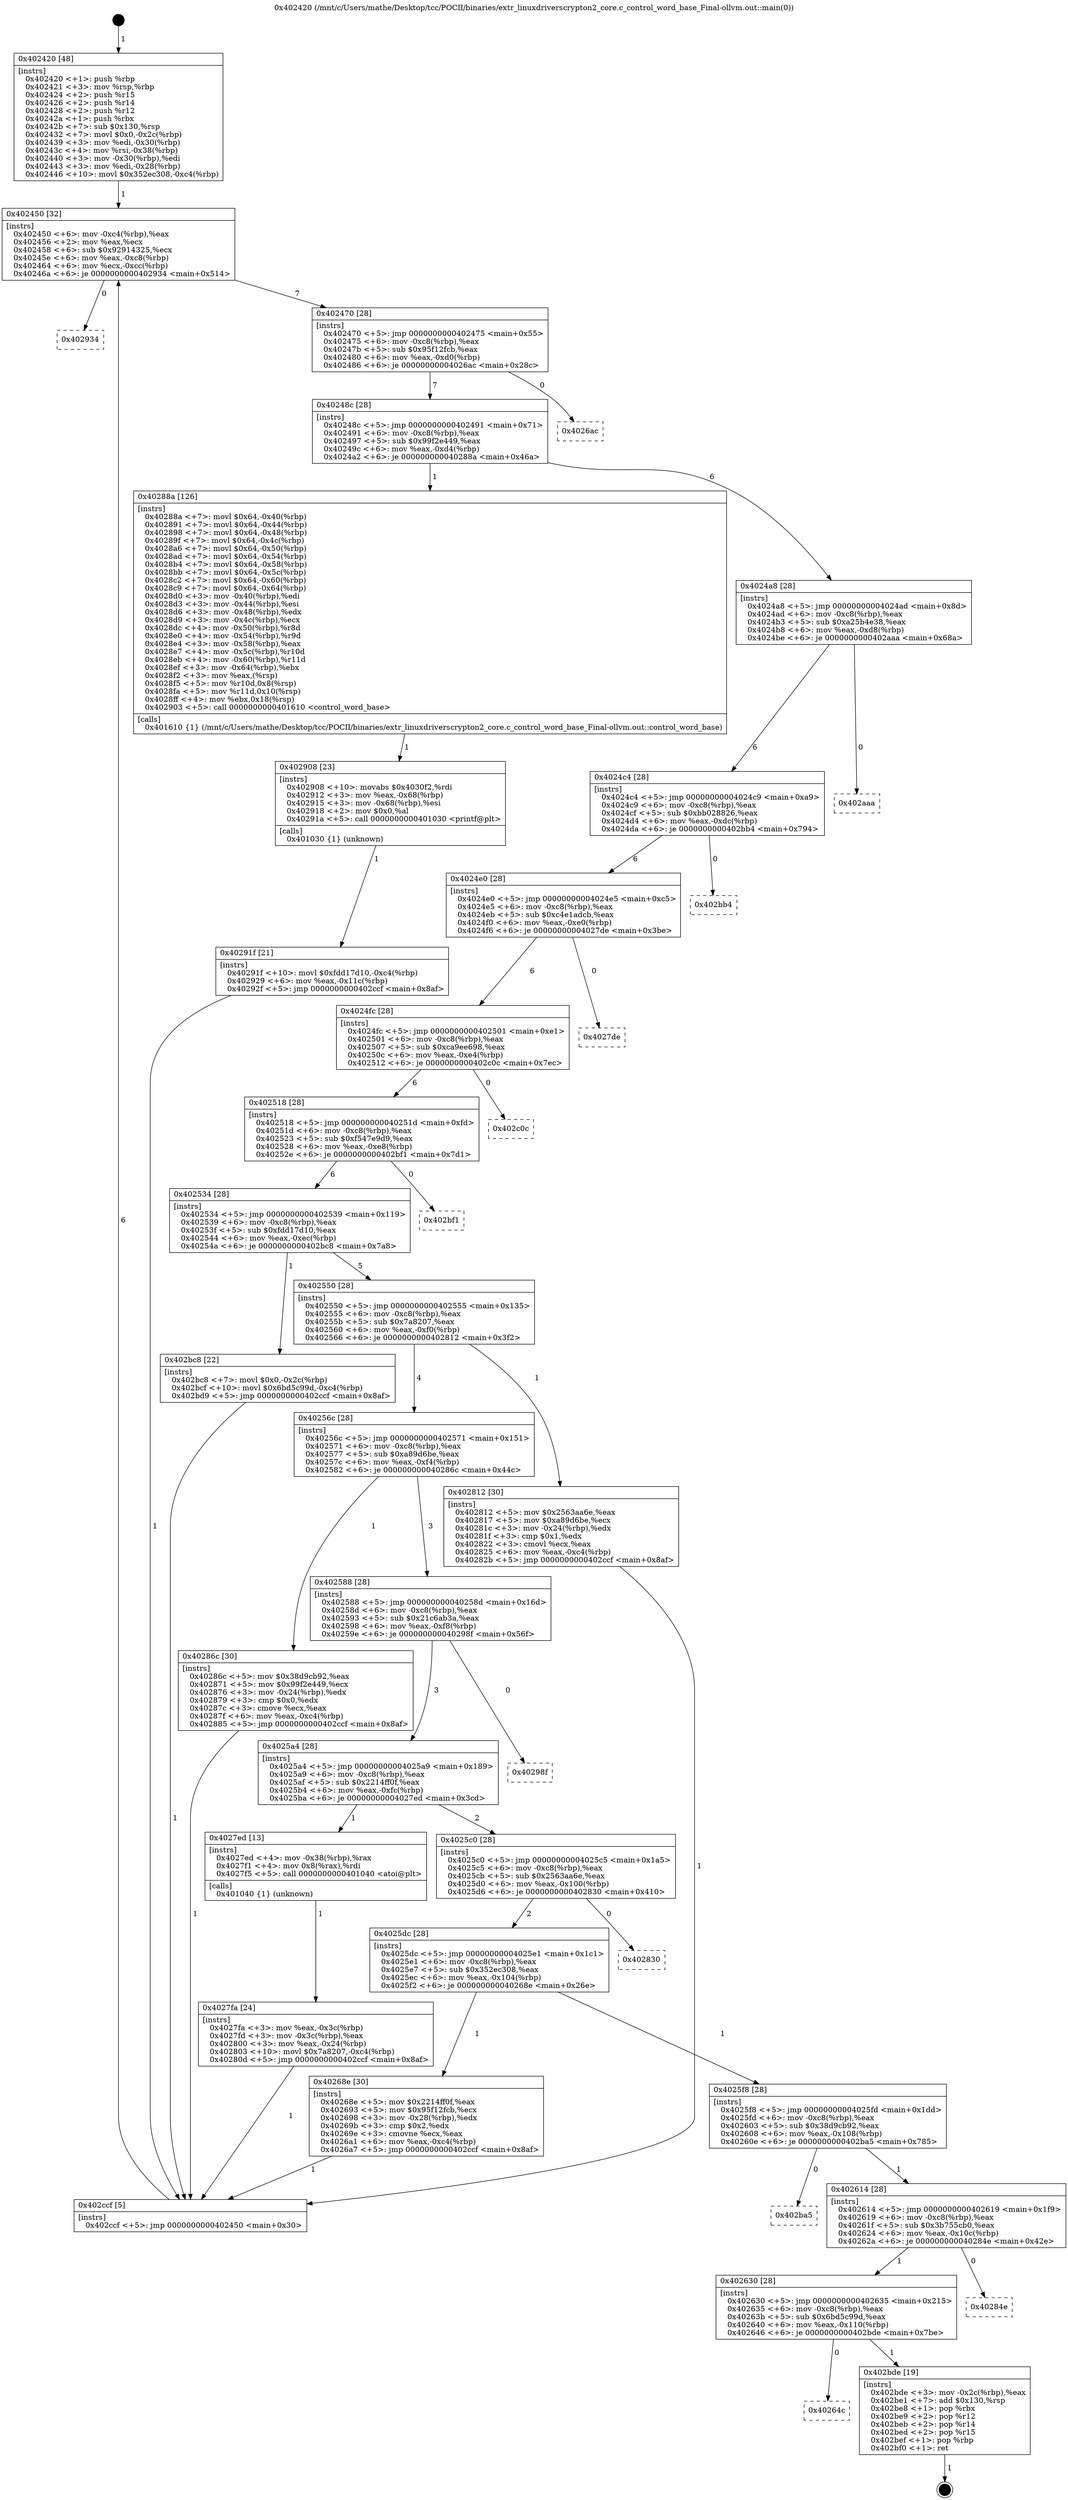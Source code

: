 digraph "0x402420" {
  label = "0x402420 (/mnt/c/Users/mathe/Desktop/tcc/POCII/binaries/extr_linuxdriverscrypton2_core.c_control_word_base_Final-ollvm.out::main(0))"
  labelloc = "t"
  node[shape=record]

  Entry [label="",width=0.3,height=0.3,shape=circle,fillcolor=black,style=filled]
  "0x402450" [label="{
     0x402450 [32]\l
     | [instrs]\l
     &nbsp;&nbsp;0x402450 \<+6\>: mov -0xc4(%rbp),%eax\l
     &nbsp;&nbsp;0x402456 \<+2\>: mov %eax,%ecx\l
     &nbsp;&nbsp;0x402458 \<+6\>: sub $0x92914325,%ecx\l
     &nbsp;&nbsp;0x40245e \<+6\>: mov %eax,-0xc8(%rbp)\l
     &nbsp;&nbsp;0x402464 \<+6\>: mov %ecx,-0xcc(%rbp)\l
     &nbsp;&nbsp;0x40246a \<+6\>: je 0000000000402934 \<main+0x514\>\l
  }"]
  "0x402934" [label="{
     0x402934\l
  }", style=dashed]
  "0x402470" [label="{
     0x402470 [28]\l
     | [instrs]\l
     &nbsp;&nbsp;0x402470 \<+5\>: jmp 0000000000402475 \<main+0x55\>\l
     &nbsp;&nbsp;0x402475 \<+6\>: mov -0xc8(%rbp),%eax\l
     &nbsp;&nbsp;0x40247b \<+5\>: sub $0x95f12fcb,%eax\l
     &nbsp;&nbsp;0x402480 \<+6\>: mov %eax,-0xd0(%rbp)\l
     &nbsp;&nbsp;0x402486 \<+6\>: je 00000000004026ac \<main+0x28c\>\l
  }"]
  Exit [label="",width=0.3,height=0.3,shape=circle,fillcolor=black,style=filled,peripheries=2]
  "0x4026ac" [label="{
     0x4026ac\l
  }", style=dashed]
  "0x40248c" [label="{
     0x40248c [28]\l
     | [instrs]\l
     &nbsp;&nbsp;0x40248c \<+5\>: jmp 0000000000402491 \<main+0x71\>\l
     &nbsp;&nbsp;0x402491 \<+6\>: mov -0xc8(%rbp),%eax\l
     &nbsp;&nbsp;0x402497 \<+5\>: sub $0x99f2e449,%eax\l
     &nbsp;&nbsp;0x40249c \<+6\>: mov %eax,-0xd4(%rbp)\l
     &nbsp;&nbsp;0x4024a2 \<+6\>: je 000000000040288a \<main+0x46a\>\l
  }"]
  "0x40264c" [label="{
     0x40264c\l
  }", style=dashed]
  "0x40288a" [label="{
     0x40288a [126]\l
     | [instrs]\l
     &nbsp;&nbsp;0x40288a \<+7\>: movl $0x64,-0x40(%rbp)\l
     &nbsp;&nbsp;0x402891 \<+7\>: movl $0x64,-0x44(%rbp)\l
     &nbsp;&nbsp;0x402898 \<+7\>: movl $0x64,-0x48(%rbp)\l
     &nbsp;&nbsp;0x40289f \<+7\>: movl $0x64,-0x4c(%rbp)\l
     &nbsp;&nbsp;0x4028a6 \<+7\>: movl $0x64,-0x50(%rbp)\l
     &nbsp;&nbsp;0x4028ad \<+7\>: movl $0x64,-0x54(%rbp)\l
     &nbsp;&nbsp;0x4028b4 \<+7\>: movl $0x64,-0x58(%rbp)\l
     &nbsp;&nbsp;0x4028bb \<+7\>: movl $0x64,-0x5c(%rbp)\l
     &nbsp;&nbsp;0x4028c2 \<+7\>: movl $0x64,-0x60(%rbp)\l
     &nbsp;&nbsp;0x4028c9 \<+7\>: movl $0x64,-0x64(%rbp)\l
     &nbsp;&nbsp;0x4028d0 \<+3\>: mov -0x40(%rbp),%edi\l
     &nbsp;&nbsp;0x4028d3 \<+3\>: mov -0x44(%rbp),%esi\l
     &nbsp;&nbsp;0x4028d6 \<+3\>: mov -0x48(%rbp),%edx\l
     &nbsp;&nbsp;0x4028d9 \<+3\>: mov -0x4c(%rbp),%ecx\l
     &nbsp;&nbsp;0x4028dc \<+4\>: mov -0x50(%rbp),%r8d\l
     &nbsp;&nbsp;0x4028e0 \<+4\>: mov -0x54(%rbp),%r9d\l
     &nbsp;&nbsp;0x4028e4 \<+3\>: mov -0x58(%rbp),%eax\l
     &nbsp;&nbsp;0x4028e7 \<+4\>: mov -0x5c(%rbp),%r10d\l
     &nbsp;&nbsp;0x4028eb \<+4\>: mov -0x60(%rbp),%r11d\l
     &nbsp;&nbsp;0x4028ef \<+3\>: mov -0x64(%rbp),%ebx\l
     &nbsp;&nbsp;0x4028f2 \<+3\>: mov %eax,(%rsp)\l
     &nbsp;&nbsp;0x4028f5 \<+5\>: mov %r10d,0x8(%rsp)\l
     &nbsp;&nbsp;0x4028fa \<+5\>: mov %r11d,0x10(%rsp)\l
     &nbsp;&nbsp;0x4028ff \<+4\>: mov %ebx,0x18(%rsp)\l
     &nbsp;&nbsp;0x402903 \<+5\>: call 0000000000401610 \<control_word_base\>\l
     | [calls]\l
     &nbsp;&nbsp;0x401610 \{1\} (/mnt/c/Users/mathe/Desktop/tcc/POCII/binaries/extr_linuxdriverscrypton2_core.c_control_word_base_Final-ollvm.out::control_word_base)\l
  }"]
  "0x4024a8" [label="{
     0x4024a8 [28]\l
     | [instrs]\l
     &nbsp;&nbsp;0x4024a8 \<+5\>: jmp 00000000004024ad \<main+0x8d\>\l
     &nbsp;&nbsp;0x4024ad \<+6\>: mov -0xc8(%rbp),%eax\l
     &nbsp;&nbsp;0x4024b3 \<+5\>: sub $0xa25b4e38,%eax\l
     &nbsp;&nbsp;0x4024b8 \<+6\>: mov %eax,-0xd8(%rbp)\l
     &nbsp;&nbsp;0x4024be \<+6\>: je 0000000000402aaa \<main+0x68a\>\l
  }"]
  "0x402bde" [label="{
     0x402bde [19]\l
     | [instrs]\l
     &nbsp;&nbsp;0x402bde \<+3\>: mov -0x2c(%rbp),%eax\l
     &nbsp;&nbsp;0x402be1 \<+7\>: add $0x130,%rsp\l
     &nbsp;&nbsp;0x402be8 \<+1\>: pop %rbx\l
     &nbsp;&nbsp;0x402be9 \<+2\>: pop %r12\l
     &nbsp;&nbsp;0x402beb \<+2\>: pop %r14\l
     &nbsp;&nbsp;0x402bed \<+2\>: pop %r15\l
     &nbsp;&nbsp;0x402bef \<+1\>: pop %rbp\l
     &nbsp;&nbsp;0x402bf0 \<+1\>: ret\l
  }"]
  "0x402aaa" [label="{
     0x402aaa\l
  }", style=dashed]
  "0x4024c4" [label="{
     0x4024c4 [28]\l
     | [instrs]\l
     &nbsp;&nbsp;0x4024c4 \<+5\>: jmp 00000000004024c9 \<main+0xa9\>\l
     &nbsp;&nbsp;0x4024c9 \<+6\>: mov -0xc8(%rbp),%eax\l
     &nbsp;&nbsp;0x4024cf \<+5\>: sub $0xbb028826,%eax\l
     &nbsp;&nbsp;0x4024d4 \<+6\>: mov %eax,-0xdc(%rbp)\l
     &nbsp;&nbsp;0x4024da \<+6\>: je 0000000000402bb4 \<main+0x794\>\l
  }"]
  "0x402630" [label="{
     0x402630 [28]\l
     | [instrs]\l
     &nbsp;&nbsp;0x402630 \<+5\>: jmp 0000000000402635 \<main+0x215\>\l
     &nbsp;&nbsp;0x402635 \<+6\>: mov -0xc8(%rbp),%eax\l
     &nbsp;&nbsp;0x40263b \<+5\>: sub $0x6bd5c99d,%eax\l
     &nbsp;&nbsp;0x402640 \<+6\>: mov %eax,-0x110(%rbp)\l
     &nbsp;&nbsp;0x402646 \<+6\>: je 0000000000402bde \<main+0x7be\>\l
  }"]
  "0x402bb4" [label="{
     0x402bb4\l
  }", style=dashed]
  "0x4024e0" [label="{
     0x4024e0 [28]\l
     | [instrs]\l
     &nbsp;&nbsp;0x4024e0 \<+5\>: jmp 00000000004024e5 \<main+0xc5\>\l
     &nbsp;&nbsp;0x4024e5 \<+6\>: mov -0xc8(%rbp),%eax\l
     &nbsp;&nbsp;0x4024eb \<+5\>: sub $0xc4e1adcb,%eax\l
     &nbsp;&nbsp;0x4024f0 \<+6\>: mov %eax,-0xe0(%rbp)\l
     &nbsp;&nbsp;0x4024f6 \<+6\>: je 00000000004027de \<main+0x3be\>\l
  }"]
  "0x40284e" [label="{
     0x40284e\l
  }", style=dashed]
  "0x4027de" [label="{
     0x4027de\l
  }", style=dashed]
  "0x4024fc" [label="{
     0x4024fc [28]\l
     | [instrs]\l
     &nbsp;&nbsp;0x4024fc \<+5\>: jmp 0000000000402501 \<main+0xe1\>\l
     &nbsp;&nbsp;0x402501 \<+6\>: mov -0xc8(%rbp),%eax\l
     &nbsp;&nbsp;0x402507 \<+5\>: sub $0xca9ee698,%eax\l
     &nbsp;&nbsp;0x40250c \<+6\>: mov %eax,-0xe4(%rbp)\l
     &nbsp;&nbsp;0x402512 \<+6\>: je 0000000000402c0c \<main+0x7ec\>\l
  }"]
  "0x402614" [label="{
     0x402614 [28]\l
     | [instrs]\l
     &nbsp;&nbsp;0x402614 \<+5\>: jmp 0000000000402619 \<main+0x1f9\>\l
     &nbsp;&nbsp;0x402619 \<+6\>: mov -0xc8(%rbp),%eax\l
     &nbsp;&nbsp;0x40261f \<+5\>: sub $0x3b755cb0,%eax\l
     &nbsp;&nbsp;0x402624 \<+6\>: mov %eax,-0x10c(%rbp)\l
     &nbsp;&nbsp;0x40262a \<+6\>: je 000000000040284e \<main+0x42e\>\l
  }"]
  "0x402c0c" [label="{
     0x402c0c\l
  }", style=dashed]
  "0x402518" [label="{
     0x402518 [28]\l
     | [instrs]\l
     &nbsp;&nbsp;0x402518 \<+5\>: jmp 000000000040251d \<main+0xfd\>\l
     &nbsp;&nbsp;0x40251d \<+6\>: mov -0xc8(%rbp),%eax\l
     &nbsp;&nbsp;0x402523 \<+5\>: sub $0xf547e9d9,%eax\l
     &nbsp;&nbsp;0x402528 \<+6\>: mov %eax,-0xe8(%rbp)\l
     &nbsp;&nbsp;0x40252e \<+6\>: je 0000000000402bf1 \<main+0x7d1\>\l
  }"]
  "0x402ba5" [label="{
     0x402ba5\l
  }", style=dashed]
  "0x402bf1" [label="{
     0x402bf1\l
  }", style=dashed]
  "0x402534" [label="{
     0x402534 [28]\l
     | [instrs]\l
     &nbsp;&nbsp;0x402534 \<+5\>: jmp 0000000000402539 \<main+0x119\>\l
     &nbsp;&nbsp;0x402539 \<+6\>: mov -0xc8(%rbp),%eax\l
     &nbsp;&nbsp;0x40253f \<+5\>: sub $0xfdd17d10,%eax\l
     &nbsp;&nbsp;0x402544 \<+6\>: mov %eax,-0xec(%rbp)\l
     &nbsp;&nbsp;0x40254a \<+6\>: je 0000000000402bc8 \<main+0x7a8\>\l
  }"]
  "0x40291f" [label="{
     0x40291f [21]\l
     | [instrs]\l
     &nbsp;&nbsp;0x40291f \<+10\>: movl $0xfdd17d10,-0xc4(%rbp)\l
     &nbsp;&nbsp;0x402929 \<+6\>: mov %eax,-0x11c(%rbp)\l
     &nbsp;&nbsp;0x40292f \<+5\>: jmp 0000000000402ccf \<main+0x8af\>\l
  }"]
  "0x402bc8" [label="{
     0x402bc8 [22]\l
     | [instrs]\l
     &nbsp;&nbsp;0x402bc8 \<+7\>: movl $0x0,-0x2c(%rbp)\l
     &nbsp;&nbsp;0x402bcf \<+10\>: movl $0x6bd5c99d,-0xc4(%rbp)\l
     &nbsp;&nbsp;0x402bd9 \<+5\>: jmp 0000000000402ccf \<main+0x8af\>\l
  }"]
  "0x402550" [label="{
     0x402550 [28]\l
     | [instrs]\l
     &nbsp;&nbsp;0x402550 \<+5\>: jmp 0000000000402555 \<main+0x135\>\l
     &nbsp;&nbsp;0x402555 \<+6\>: mov -0xc8(%rbp),%eax\l
     &nbsp;&nbsp;0x40255b \<+5\>: sub $0x7a8207,%eax\l
     &nbsp;&nbsp;0x402560 \<+6\>: mov %eax,-0xf0(%rbp)\l
     &nbsp;&nbsp;0x402566 \<+6\>: je 0000000000402812 \<main+0x3f2\>\l
  }"]
  "0x402908" [label="{
     0x402908 [23]\l
     | [instrs]\l
     &nbsp;&nbsp;0x402908 \<+10\>: movabs $0x4030f2,%rdi\l
     &nbsp;&nbsp;0x402912 \<+3\>: mov %eax,-0x68(%rbp)\l
     &nbsp;&nbsp;0x402915 \<+3\>: mov -0x68(%rbp),%esi\l
     &nbsp;&nbsp;0x402918 \<+2\>: mov $0x0,%al\l
     &nbsp;&nbsp;0x40291a \<+5\>: call 0000000000401030 \<printf@plt\>\l
     | [calls]\l
     &nbsp;&nbsp;0x401030 \{1\} (unknown)\l
  }"]
  "0x402812" [label="{
     0x402812 [30]\l
     | [instrs]\l
     &nbsp;&nbsp;0x402812 \<+5\>: mov $0x2563aa6e,%eax\l
     &nbsp;&nbsp;0x402817 \<+5\>: mov $0xa89d6be,%ecx\l
     &nbsp;&nbsp;0x40281c \<+3\>: mov -0x24(%rbp),%edx\l
     &nbsp;&nbsp;0x40281f \<+3\>: cmp $0x1,%edx\l
     &nbsp;&nbsp;0x402822 \<+3\>: cmovl %ecx,%eax\l
     &nbsp;&nbsp;0x402825 \<+6\>: mov %eax,-0xc4(%rbp)\l
     &nbsp;&nbsp;0x40282b \<+5\>: jmp 0000000000402ccf \<main+0x8af\>\l
  }"]
  "0x40256c" [label="{
     0x40256c [28]\l
     | [instrs]\l
     &nbsp;&nbsp;0x40256c \<+5\>: jmp 0000000000402571 \<main+0x151\>\l
     &nbsp;&nbsp;0x402571 \<+6\>: mov -0xc8(%rbp),%eax\l
     &nbsp;&nbsp;0x402577 \<+5\>: sub $0xa89d6be,%eax\l
     &nbsp;&nbsp;0x40257c \<+6\>: mov %eax,-0xf4(%rbp)\l
     &nbsp;&nbsp;0x402582 \<+6\>: je 000000000040286c \<main+0x44c\>\l
  }"]
  "0x4027fa" [label="{
     0x4027fa [24]\l
     | [instrs]\l
     &nbsp;&nbsp;0x4027fa \<+3\>: mov %eax,-0x3c(%rbp)\l
     &nbsp;&nbsp;0x4027fd \<+3\>: mov -0x3c(%rbp),%eax\l
     &nbsp;&nbsp;0x402800 \<+3\>: mov %eax,-0x24(%rbp)\l
     &nbsp;&nbsp;0x402803 \<+10\>: movl $0x7a8207,-0xc4(%rbp)\l
     &nbsp;&nbsp;0x40280d \<+5\>: jmp 0000000000402ccf \<main+0x8af\>\l
  }"]
  "0x40286c" [label="{
     0x40286c [30]\l
     | [instrs]\l
     &nbsp;&nbsp;0x40286c \<+5\>: mov $0x38d9cb92,%eax\l
     &nbsp;&nbsp;0x402871 \<+5\>: mov $0x99f2e449,%ecx\l
     &nbsp;&nbsp;0x402876 \<+3\>: mov -0x24(%rbp),%edx\l
     &nbsp;&nbsp;0x402879 \<+3\>: cmp $0x0,%edx\l
     &nbsp;&nbsp;0x40287c \<+3\>: cmove %ecx,%eax\l
     &nbsp;&nbsp;0x40287f \<+6\>: mov %eax,-0xc4(%rbp)\l
     &nbsp;&nbsp;0x402885 \<+5\>: jmp 0000000000402ccf \<main+0x8af\>\l
  }"]
  "0x402588" [label="{
     0x402588 [28]\l
     | [instrs]\l
     &nbsp;&nbsp;0x402588 \<+5\>: jmp 000000000040258d \<main+0x16d\>\l
     &nbsp;&nbsp;0x40258d \<+6\>: mov -0xc8(%rbp),%eax\l
     &nbsp;&nbsp;0x402593 \<+5\>: sub $0x21c6ab3a,%eax\l
     &nbsp;&nbsp;0x402598 \<+6\>: mov %eax,-0xf8(%rbp)\l
     &nbsp;&nbsp;0x40259e \<+6\>: je 000000000040298f \<main+0x56f\>\l
  }"]
  "0x402420" [label="{
     0x402420 [48]\l
     | [instrs]\l
     &nbsp;&nbsp;0x402420 \<+1\>: push %rbp\l
     &nbsp;&nbsp;0x402421 \<+3\>: mov %rsp,%rbp\l
     &nbsp;&nbsp;0x402424 \<+2\>: push %r15\l
     &nbsp;&nbsp;0x402426 \<+2\>: push %r14\l
     &nbsp;&nbsp;0x402428 \<+2\>: push %r12\l
     &nbsp;&nbsp;0x40242a \<+1\>: push %rbx\l
     &nbsp;&nbsp;0x40242b \<+7\>: sub $0x130,%rsp\l
     &nbsp;&nbsp;0x402432 \<+7\>: movl $0x0,-0x2c(%rbp)\l
     &nbsp;&nbsp;0x402439 \<+3\>: mov %edi,-0x30(%rbp)\l
     &nbsp;&nbsp;0x40243c \<+4\>: mov %rsi,-0x38(%rbp)\l
     &nbsp;&nbsp;0x402440 \<+3\>: mov -0x30(%rbp),%edi\l
     &nbsp;&nbsp;0x402443 \<+3\>: mov %edi,-0x28(%rbp)\l
     &nbsp;&nbsp;0x402446 \<+10\>: movl $0x352ec308,-0xc4(%rbp)\l
  }"]
  "0x40298f" [label="{
     0x40298f\l
  }", style=dashed]
  "0x4025a4" [label="{
     0x4025a4 [28]\l
     | [instrs]\l
     &nbsp;&nbsp;0x4025a4 \<+5\>: jmp 00000000004025a9 \<main+0x189\>\l
     &nbsp;&nbsp;0x4025a9 \<+6\>: mov -0xc8(%rbp),%eax\l
     &nbsp;&nbsp;0x4025af \<+5\>: sub $0x2214ff0f,%eax\l
     &nbsp;&nbsp;0x4025b4 \<+6\>: mov %eax,-0xfc(%rbp)\l
     &nbsp;&nbsp;0x4025ba \<+6\>: je 00000000004027ed \<main+0x3cd\>\l
  }"]
  "0x402ccf" [label="{
     0x402ccf [5]\l
     | [instrs]\l
     &nbsp;&nbsp;0x402ccf \<+5\>: jmp 0000000000402450 \<main+0x30\>\l
  }"]
  "0x4027ed" [label="{
     0x4027ed [13]\l
     | [instrs]\l
     &nbsp;&nbsp;0x4027ed \<+4\>: mov -0x38(%rbp),%rax\l
     &nbsp;&nbsp;0x4027f1 \<+4\>: mov 0x8(%rax),%rdi\l
     &nbsp;&nbsp;0x4027f5 \<+5\>: call 0000000000401040 \<atoi@plt\>\l
     | [calls]\l
     &nbsp;&nbsp;0x401040 \{1\} (unknown)\l
  }"]
  "0x4025c0" [label="{
     0x4025c0 [28]\l
     | [instrs]\l
     &nbsp;&nbsp;0x4025c0 \<+5\>: jmp 00000000004025c5 \<main+0x1a5\>\l
     &nbsp;&nbsp;0x4025c5 \<+6\>: mov -0xc8(%rbp),%eax\l
     &nbsp;&nbsp;0x4025cb \<+5\>: sub $0x2563aa6e,%eax\l
     &nbsp;&nbsp;0x4025d0 \<+6\>: mov %eax,-0x100(%rbp)\l
     &nbsp;&nbsp;0x4025d6 \<+6\>: je 0000000000402830 \<main+0x410\>\l
  }"]
  "0x4025f8" [label="{
     0x4025f8 [28]\l
     | [instrs]\l
     &nbsp;&nbsp;0x4025f8 \<+5\>: jmp 00000000004025fd \<main+0x1dd\>\l
     &nbsp;&nbsp;0x4025fd \<+6\>: mov -0xc8(%rbp),%eax\l
     &nbsp;&nbsp;0x402603 \<+5\>: sub $0x38d9cb92,%eax\l
     &nbsp;&nbsp;0x402608 \<+6\>: mov %eax,-0x108(%rbp)\l
     &nbsp;&nbsp;0x40260e \<+6\>: je 0000000000402ba5 \<main+0x785\>\l
  }"]
  "0x402830" [label="{
     0x402830\l
  }", style=dashed]
  "0x4025dc" [label="{
     0x4025dc [28]\l
     | [instrs]\l
     &nbsp;&nbsp;0x4025dc \<+5\>: jmp 00000000004025e1 \<main+0x1c1\>\l
     &nbsp;&nbsp;0x4025e1 \<+6\>: mov -0xc8(%rbp),%eax\l
     &nbsp;&nbsp;0x4025e7 \<+5\>: sub $0x352ec308,%eax\l
     &nbsp;&nbsp;0x4025ec \<+6\>: mov %eax,-0x104(%rbp)\l
     &nbsp;&nbsp;0x4025f2 \<+6\>: je 000000000040268e \<main+0x26e\>\l
  }"]
  "0x40268e" [label="{
     0x40268e [30]\l
     | [instrs]\l
     &nbsp;&nbsp;0x40268e \<+5\>: mov $0x2214ff0f,%eax\l
     &nbsp;&nbsp;0x402693 \<+5\>: mov $0x95f12fcb,%ecx\l
     &nbsp;&nbsp;0x402698 \<+3\>: mov -0x28(%rbp),%edx\l
     &nbsp;&nbsp;0x40269b \<+3\>: cmp $0x2,%edx\l
     &nbsp;&nbsp;0x40269e \<+3\>: cmovne %ecx,%eax\l
     &nbsp;&nbsp;0x4026a1 \<+6\>: mov %eax,-0xc4(%rbp)\l
     &nbsp;&nbsp;0x4026a7 \<+5\>: jmp 0000000000402ccf \<main+0x8af\>\l
  }"]
  Entry -> "0x402420" [label=" 1"]
  "0x402450" -> "0x402934" [label=" 0"]
  "0x402450" -> "0x402470" [label=" 7"]
  "0x402bde" -> Exit [label=" 1"]
  "0x402470" -> "0x4026ac" [label=" 0"]
  "0x402470" -> "0x40248c" [label=" 7"]
  "0x402630" -> "0x40264c" [label=" 0"]
  "0x40248c" -> "0x40288a" [label=" 1"]
  "0x40248c" -> "0x4024a8" [label=" 6"]
  "0x402630" -> "0x402bde" [label=" 1"]
  "0x4024a8" -> "0x402aaa" [label=" 0"]
  "0x4024a8" -> "0x4024c4" [label=" 6"]
  "0x402614" -> "0x402630" [label=" 1"]
  "0x4024c4" -> "0x402bb4" [label=" 0"]
  "0x4024c4" -> "0x4024e0" [label=" 6"]
  "0x402614" -> "0x40284e" [label=" 0"]
  "0x4024e0" -> "0x4027de" [label=" 0"]
  "0x4024e0" -> "0x4024fc" [label=" 6"]
  "0x4025f8" -> "0x402614" [label=" 1"]
  "0x4024fc" -> "0x402c0c" [label=" 0"]
  "0x4024fc" -> "0x402518" [label=" 6"]
  "0x4025f8" -> "0x402ba5" [label=" 0"]
  "0x402518" -> "0x402bf1" [label=" 0"]
  "0x402518" -> "0x402534" [label=" 6"]
  "0x402bc8" -> "0x402ccf" [label=" 1"]
  "0x402534" -> "0x402bc8" [label=" 1"]
  "0x402534" -> "0x402550" [label=" 5"]
  "0x40291f" -> "0x402ccf" [label=" 1"]
  "0x402550" -> "0x402812" [label=" 1"]
  "0x402550" -> "0x40256c" [label=" 4"]
  "0x402908" -> "0x40291f" [label=" 1"]
  "0x40256c" -> "0x40286c" [label=" 1"]
  "0x40256c" -> "0x402588" [label=" 3"]
  "0x40288a" -> "0x402908" [label=" 1"]
  "0x402588" -> "0x40298f" [label=" 0"]
  "0x402588" -> "0x4025a4" [label=" 3"]
  "0x40286c" -> "0x402ccf" [label=" 1"]
  "0x4025a4" -> "0x4027ed" [label=" 1"]
  "0x4025a4" -> "0x4025c0" [label=" 2"]
  "0x402812" -> "0x402ccf" [label=" 1"]
  "0x4025c0" -> "0x402830" [label=" 0"]
  "0x4025c0" -> "0x4025dc" [label=" 2"]
  "0x4027fa" -> "0x402ccf" [label=" 1"]
  "0x4025dc" -> "0x40268e" [label=" 1"]
  "0x4025dc" -> "0x4025f8" [label=" 1"]
  "0x40268e" -> "0x402ccf" [label=" 1"]
  "0x402420" -> "0x402450" [label=" 1"]
  "0x402ccf" -> "0x402450" [label=" 6"]
  "0x4027ed" -> "0x4027fa" [label=" 1"]
}
